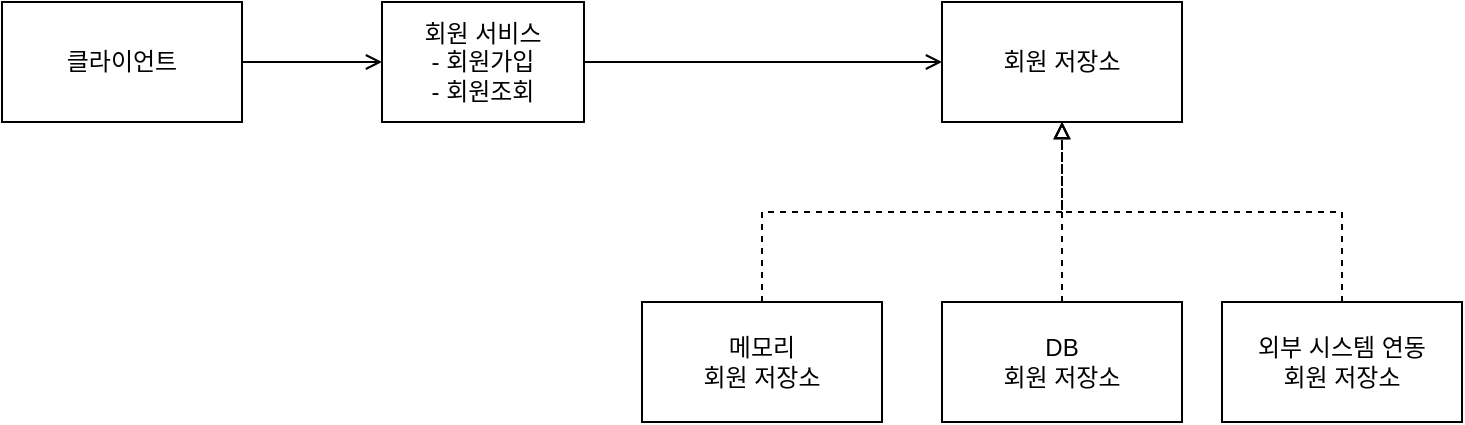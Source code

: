 <mxfile version="16.6.4" type="github" pages="6">
  <diagram id="7_oKPZNJgev2ziM4Nc9u" name="회원 도메인 협력 관계">
    <mxGraphModel dx="2066" dy="1129" grid="1" gridSize="10" guides="1" tooltips="1" connect="1" arrows="1" fold="1" page="1" pageScale="1" pageWidth="827" pageHeight="1169" math="0" shadow="0">
      <root>
        <mxCell id="0" />
        <mxCell id="1" parent="0" />
        <mxCell id="yjo8z-OWuKc4DOPkzoUL-7" style="edgeStyle=orthogonalEdgeStyle;rounded=0;orthogonalLoop=1;jettySize=auto;html=1;exitX=1;exitY=0.5;exitDx=0;exitDy=0;entryX=0;entryY=0.5;entryDx=0;entryDy=0;endArrow=open;endFill=0;" edge="1" parent="1" source="yjo8z-OWuKc4DOPkzoUL-1" target="yjo8z-OWuKc4DOPkzoUL-2">
          <mxGeometry relative="1" as="geometry" />
        </mxCell>
        <mxCell id="yjo8z-OWuKc4DOPkzoUL-1" value="클라이언트" style="rounded=0;whiteSpace=wrap;html=1;" vertex="1" parent="1">
          <mxGeometry x="30" y="380" width="120" height="60" as="geometry" />
        </mxCell>
        <mxCell id="yjo8z-OWuKc4DOPkzoUL-8" style="edgeStyle=orthogonalEdgeStyle;rounded=0;orthogonalLoop=1;jettySize=auto;html=1;exitX=1;exitY=0.5;exitDx=0;exitDy=0;entryX=0;entryY=0.5;entryDx=0;entryDy=0;endArrow=open;endFill=0;" edge="1" parent="1" source="yjo8z-OWuKc4DOPkzoUL-2" target="yjo8z-OWuKc4DOPkzoUL-3">
          <mxGeometry relative="1" as="geometry" />
        </mxCell>
        <mxCell id="yjo8z-OWuKc4DOPkzoUL-2" value="회원 서비스&lt;br&gt;- 회원가입&lt;br&gt;- 회원조회" style="rounded=0;whiteSpace=wrap;html=1;" vertex="1" parent="1">
          <mxGeometry x="220" y="380" width="101" height="60" as="geometry" />
        </mxCell>
        <mxCell id="yjo8z-OWuKc4DOPkzoUL-3" value="회원 저장소" style="rounded=0;whiteSpace=wrap;html=1;" vertex="1" parent="1">
          <mxGeometry x="500" y="380" width="120" height="60" as="geometry" />
        </mxCell>
        <mxCell id="yjo8z-OWuKc4DOPkzoUL-9" style="edgeStyle=orthogonalEdgeStyle;rounded=0;orthogonalLoop=1;jettySize=auto;html=1;exitX=0.5;exitY=0;exitDx=0;exitDy=0;endArrow=block;endFill=0;dashed=1;" edge="1" parent="1" source="yjo8z-OWuKc4DOPkzoUL-4" target="yjo8z-OWuKc4DOPkzoUL-3">
          <mxGeometry relative="1" as="geometry" />
        </mxCell>
        <mxCell id="yjo8z-OWuKc4DOPkzoUL-4" value="메모리&lt;br&gt;회원 저장소" style="rounded=0;whiteSpace=wrap;html=1;" vertex="1" parent="1">
          <mxGeometry x="350" y="530" width="120" height="60" as="geometry" />
        </mxCell>
        <mxCell id="yjo8z-OWuKc4DOPkzoUL-10" style="edgeStyle=orthogonalEdgeStyle;rounded=0;orthogonalLoop=1;jettySize=auto;html=1;exitX=0.5;exitY=0;exitDx=0;exitDy=0;dashed=1;endArrow=block;endFill=0;" edge="1" parent="1" source="yjo8z-OWuKc4DOPkzoUL-5" target="yjo8z-OWuKc4DOPkzoUL-3">
          <mxGeometry relative="1" as="geometry" />
        </mxCell>
        <mxCell id="yjo8z-OWuKc4DOPkzoUL-5" value="DB&lt;br&gt;회원 저장소" style="rounded=0;whiteSpace=wrap;html=1;" vertex="1" parent="1">
          <mxGeometry x="500" y="530" width="120" height="60" as="geometry" />
        </mxCell>
        <mxCell id="yjo8z-OWuKc4DOPkzoUL-11" style="edgeStyle=orthogonalEdgeStyle;rounded=0;orthogonalLoop=1;jettySize=auto;html=1;exitX=0.5;exitY=0;exitDx=0;exitDy=0;entryX=0.5;entryY=1;entryDx=0;entryDy=0;dashed=1;endArrow=block;endFill=0;" edge="1" parent="1" source="yjo8z-OWuKc4DOPkzoUL-6" target="yjo8z-OWuKc4DOPkzoUL-3">
          <mxGeometry relative="1" as="geometry" />
        </mxCell>
        <mxCell id="yjo8z-OWuKc4DOPkzoUL-6" value="외부 시스템 연동&lt;br&gt;회원 저장소" style="rounded=0;whiteSpace=wrap;html=1;" vertex="1" parent="1">
          <mxGeometry x="640" y="530" width="120" height="60" as="geometry" />
        </mxCell>
      </root>
    </mxGraphModel>
  </diagram>
  <diagram id="oJRHZe5y92LYOONhspUc" name="회원 클래스 다이어그램">
    <mxGraphModel dx="2066" dy="1129" grid="1" gridSize="10" guides="1" tooltips="1" connect="1" arrows="1" fold="1" page="1" pageScale="1" pageWidth="827" pageHeight="1169" math="0" shadow="0">
      <root>
        <mxCell id="VnDU42x0up31GAahDCqy-0" />
        <mxCell id="VnDU42x0up31GAahDCqy-1" parent="VnDU42x0up31GAahDCqy-0" />
        <mxCell id="VnDU42x0up31GAahDCqy-2" value="«interface»&lt;br&gt;&lt;b&gt;MemberService&lt;/b&gt;" style="html=1;" vertex="1" parent="VnDU42x0up31GAahDCqy-1">
          <mxGeometry x="90" y="430" width="110" height="50" as="geometry" />
        </mxCell>
        <mxCell id="VnDU42x0up31GAahDCqy-3" value="«interface»&lt;br&gt;&lt;b&gt;MemberRepository&lt;/b&gt;" style="html=1;" vertex="1" parent="VnDU42x0up31GAahDCqy-1">
          <mxGeometry x="460" y="430" width="140" height="50" as="geometry" />
        </mxCell>
        <mxCell id="VnDU42x0up31GAahDCqy-7" style="edgeStyle=orthogonalEdgeStyle;rounded=0;orthogonalLoop=1;jettySize=auto;html=1;exitX=0.5;exitY=0;exitDx=0;exitDy=0;entryX=0.5;entryY=1;entryDx=0;entryDy=0;dashed=1;endArrow=block;endFill=0;" edge="1" parent="VnDU42x0up31GAahDCqy-1" source="VnDU42x0up31GAahDCqy-4" target="VnDU42x0up31GAahDCqy-2">
          <mxGeometry relative="1" as="geometry" />
        </mxCell>
        <mxCell id="VnDU42x0up31GAahDCqy-10" style="edgeStyle=elbowEdgeStyle;rounded=0;orthogonalLoop=1;jettySize=auto;html=1;exitX=1;exitY=0.5;exitDx=0;exitDy=0;entryX=0;entryY=0.5;entryDx=0;entryDy=0;endArrow=open;endFill=0;jumpSize=15;strokeWidth=2;" edge="1" parent="VnDU42x0up31GAahDCqy-1" source="VnDU42x0up31GAahDCqy-4" target="VnDU42x0up31GAahDCqy-3">
          <mxGeometry relative="1" as="geometry" />
        </mxCell>
        <mxCell id="VnDU42x0up31GAahDCqy-4" value="MemberServiceImpl" style="html=1;" vertex="1" parent="VnDU42x0up31GAahDCqy-1">
          <mxGeometry x="90" y="580" width="110" height="50" as="geometry" />
        </mxCell>
        <mxCell id="VnDU42x0up31GAahDCqy-8" style="edgeStyle=orthogonalEdgeStyle;rounded=0;orthogonalLoop=1;jettySize=auto;html=1;entryX=0.5;entryY=1;entryDx=0;entryDy=0;dashed=1;endArrow=block;endFill=0;" edge="1" parent="VnDU42x0up31GAahDCqy-1" source="VnDU42x0up31GAahDCqy-5" target="VnDU42x0up31GAahDCqy-3">
          <mxGeometry relative="1" as="geometry" />
        </mxCell>
        <mxCell id="VnDU42x0up31GAahDCqy-5" value="MemberMemoryRepository" style="html=1;" vertex="1" parent="VnDU42x0up31GAahDCqy-1">
          <mxGeometry x="350" y="580" width="180" height="50" as="geometry" />
        </mxCell>
        <mxCell id="VnDU42x0up31GAahDCqy-9" style="edgeStyle=orthogonalEdgeStyle;rounded=0;orthogonalLoop=1;jettySize=auto;html=1;exitX=0.5;exitY=0;exitDx=0;exitDy=0;dashed=1;endArrow=block;endFill=0;" edge="1" parent="VnDU42x0up31GAahDCqy-1" source="VnDU42x0up31GAahDCqy-6">
          <mxGeometry relative="1" as="geometry">
            <mxPoint x="530" y="480" as="targetPoint" />
          </mxGeometry>
        </mxCell>
        <mxCell id="VnDU42x0up31GAahDCqy-6" value="DbMemberRepository" style="html=1;" vertex="1" parent="VnDU42x0up31GAahDCqy-1">
          <mxGeometry x="570" y="580" width="180" height="50" as="geometry" />
        </mxCell>
      </root>
    </mxGraphModel>
  </diagram>
  <diagram id="y2sm8NDxMecI4t-urv0F" name="회원 객체 다이어그램">
    <mxGraphModel dx="2066" dy="1129" grid="1" gridSize="10" guides="1" tooltips="1" connect="1" arrows="1" fold="1" page="1" pageScale="1" pageWidth="827" pageHeight="1169" math="0" shadow="0">
      <root>
        <mxCell id="XSkewnFS3Ba8Nvu0GNRo-0" />
        <mxCell id="XSkewnFS3Ba8Nvu0GNRo-1" parent="XSkewnFS3Ba8Nvu0GNRo-0" />
        <mxCell id="XSkewnFS3Ba8Nvu0GNRo-7" style="edgeStyle=elbowEdgeStyle;rounded=0;jumpSize=15;orthogonalLoop=1;jettySize=auto;html=1;exitX=1;exitY=0.5;exitDx=0;exitDy=0;endArrow=open;endFill=0;strokeWidth=2;" edge="1" parent="XSkewnFS3Ba8Nvu0GNRo-1" source="XSkewnFS3Ba8Nvu0GNRo-2" target="XSkewnFS3Ba8Nvu0GNRo-3">
          <mxGeometry relative="1" as="geometry" />
        </mxCell>
        <mxCell id="XSkewnFS3Ba8Nvu0GNRo-2" value="클라이언트" style="html=1;" vertex="1" parent="XSkewnFS3Ba8Nvu0GNRo-1">
          <mxGeometry x="110" y="550" width="110" height="50" as="geometry" />
        </mxCell>
        <mxCell id="XSkewnFS3Ba8Nvu0GNRo-8" style="edgeStyle=elbowEdgeStyle;rounded=0;jumpSize=15;orthogonalLoop=1;jettySize=auto;html=1;exitX=1;exitY=0.5;exitDx=0;exitDy=0;endArrow=open;endFill=0;strokeWidth=2;" edge="1" parent="XSkewnFS3Ba8Nvu0GNRo-1" source="XSkewnFS3Ba8Nvu0GNRo-3" target="XSkewnFS3Ba8Nvu0GNRo-4">
          <mxGeometry relative="1" as="geometry" />
        </mxCell>
        <mxCell id="XSkewnFS3Ba8Nvu0GNRo-3" value="회원 서비스" style="html=1;" vertex="1" parent="XSkewnFS3Ba8Nvu0GNRo-1">
          <mxGeometry x="350" y="550" width="110" height="50" as="geometry" />
        </mxCell>
        <mxCell id="XSkewnFS3Ba8Nvu0GNRo-4" value="메모리&lt;br&gt;회원 저장소" style="html=1;" vertex="1" parent="XSkewnFS3Ba8Nvu0GNRo-1">
          <mxGeometry x="580" y="550" width="110" height="50" as="geometry" />
        </mxCell>
      </root>
    </mxGraphModel>
  </diagram>
  <diagram id="-yfGJXEajAwmoYNi0fVT" name="주문 도메인 전체">
    <mxGraphModel dx="2066" dy="1129" grid="1" gridSize="10" guides="1" tooltips="1" connect="1" arrows="1" fold="1" page="1" pageScale="1" pageWidth="827" pageHeight="1169" math="0" shadow="0">
      <root>
        <mxCell id="CMlRbHqqDywuNJyE0Fws-0" />
        <mxCell id="CMlRbHqqDywuNJyE0Fws-1" parent="CMlRbHqqDywuNJyE0Fws-0" />
        <mxCell id="CMlRbHqqDywuNJyE0Fws-20" style="edgeStyle=none;rounded=0;orthogonalLoop=1;jettySize=auto;html=1;exitX=1;exitY=0.25;exitDx=0;exitDy=0;entryX=0;entryY=0.25;entryDx=0;entryDy=0;endArrow=open;endFill=0;strokeWidth=2;" edge="1" parent="CMlRbHqqDywuNJyE0Fws-1" source="CMlRbHqqDywuNJyE0Fws-2" target="CMlRbHqqDywuNJyE0Fws-3">
          <mxGeometry relative="1" as="geometry" />
        </mxCell>
        <mxCell id="CMlRbHqqDywuNJyE0Fws-23" value="1. 주문생성&lt;br&gt;-회원id&lt;br&gt;-상품명&lt;br&gt;-상품가격" style="edgeLabel;html=1;align=center;verticalAlign=middle;resizable=0;points=[];" vertex="1" connectable="0" parent="CMlRbHqqDywuNJyE0Fws-20">
          <mxGeometry x="-0.12" y="2" relative="1" as="geometry">
            <mxPoint x="-4" y="-33" as="offset" />
          </mxGeometry>
        </mxCell>
        <mxCell id="CMlRbHqqDywuNJyE0Fws-2" value="클라이언트" style="rounded=0;whiteSpace=wrap;html=1;" vertex="1" parent="CMlRbHqqDywuNJyE0Fws-1">
          <mxGeometry x="50" y="440" width="120" height="60" as="geometry" />
        </mxCell>
        <mxCell id="CMlRbHqqDywuNJyE0Fws-19" style="rounded=0;orthogonalLoop=1;jettySize=auto;html=1;exitX=0;exitY=1;exitDx=0;exitDy=0;dashed=1;endArrow=open;endFill=0;" edge="1" parent="CMlRbHqqDywuNJyE0Fws-1" source="CMlRbHqqDywuNJyE0Fws-3">
          <mxGeometry relative="1" as="geometry">
            <mxPoint x="170" y="500" as="targetPoint" />
          </mxGeometry>
        </mxCell>
        <mxCell id="CMlRbHqqDywuNJyE0Fws-24" value="4. 주문결과 반환" style="edgeLabel;html=1;align=center;verticalAlign=middle;resizable=0;points=[];" vertex="1" connectable="0" parent="CMlRbHqqDywuNJyE0Fws-19">
          <mxGeometry y="4" relative="1" as="geometry">
            <mxPoint y="6" as="offset" />
          </mxGeometry>
        </mxCell>
        <mxCell id="CMlRbHqqDywuNJyE0Fws-25" value="return" style="edgeLabel;html=1;align=center;verticalAlign=middle;resizable=0;points=[];" vertex="1" connectable="0" parent="CMlRbHqqDywuNJyE0Fws-19">
          <mxGeometry x="-0.28" y="3" relative="1" as="geometry">
            <mxPoint x="-14" y="-13" as="offset" />
          </mxGeometry>
        </mxCell>
        <mxCell id="CMlRbHqqDywuNJyE0Fws-21" style="edgeStyle=orthogonalEdgeStyle;rounded=0;orthogonalLoop=1;jettySize=auto;html=1;exitX=1;exitY=0.25;exitDx=0;exitDy=0;entryX=0;entryY=0.5;entryDx=0;entryDy=0;endArrow=open;endFill=0;strokeWidth=2;" edge="1" parent="CMlRbHqqDywuNJyE0Fws-1" source="CMlRbHqqDywuNJyE0Fws-3" target="CMlRbHqqDywuNJyE0Fws-4">
          <mxGeometry relative="1" as="geometry" />
        </mxCell>
        <mxCell id="CMlRbHqqDywuNJyE0Fws-26" value="2. 회원조회" style="edgeLabel;html=1;align=center;verticalAlign=middle;resizable=0;points=[];" vertex="1" connectable="0" parent="CMlRbHqqDywuNJyE0Fws-21">
          <mxGeometry x="-0.075" y="2" relative="1" as="geometry">
            <mxPoint x="-28" as="offset" />
          </mxGeometry>
        </mxCell>
        <mxCell id="CMlRbHqqDywuNJyE0Fws-22" style="edgeStyle=orthogonalEdgeStyle;rounded=0;orthogonalLoop=1;jettySize=auto;html=1;exitX=1;exitY=0.75;exitDx=0;exitDy=0;entryX=0;entryY=0.5;entryDx=0;entryDy=0;endArrow=open;endFill=0;strokeWidth=2;" edge="1" parent="CMlRbHqqDywuNJyE0Fws-1" source="CMlRbHqqDywuNJyE0Fws-3" target="CMlRbHqqDywuNJyE0Fws-6">
          <mxGeometry relative="1" as="geometry" />
        </mxCell>
        <mxCell id="CMlRbHqqDywuNJyE0Fws-27" value="3. 할인적용" style="edgeLabel;html=1;align=center;verticalAlign=middle;resizable=0;points=[];" vertex="1" connectable="0" parent="CMlRbHqqDywuNJyE0Fws-22">
          <mxGeometry x="-0.253" y="-3" relative="1" as="geometry">
            <mxPoint x="-27" as="offset" />
          </mxGeometry>
        </mxCell>
        <mxCell id="CMlRbHqqDywuNJyE0Fws-3" value="주문 서비스 역활" style="rounded=0;whiteSpace=wrap;html=1;" vertex="1" parent="CMlRbHqqDywuNJyE0Fws-1">
          <mxGeometry x="270" y="440" width="120" height="60" as="geometry" />
        </mxCell>
        <mxCell id="CMlRbHqqDywuNJyE0Fws-4" value="회원 저장소 역활" style="rounded=0;whiteSpace=wrap;html=1;" vertex="1" parent="CMlRbHqqDywuNJyE0Fws-1">
          <mxGeometry x="550" y="280" width="120" height="60" as="geometry" />
        </mxCell>
        <mxCell id="CMlRbHqqDywuNJyE0Fws-6" value="할인 정책 역활" style="rounded=0;whiteSpace=wrap;html=1;" vertex="1" parent="CMlRbHqqDywuNJyE0Fws-1">
          <mxGeometry x="550" y="600" width="120" height="60" as="geometry" />
        </mxCell>
        <mxCell id="CMlRbHqqDywuNJyE0Fws-12" style="edgeStyle=orthogonalEdgeStyle;rounded=0;orthogonalLoop=1;jettySize=auto;html=1;entryX=0.5;entryY=1;entryDx=0;entryDy=0;endArrow=block;endFill=0;dashed=1;" edge="1" parent="CMlRbHqqDywuNJyE0Fws-1" source="CMlRbHqqDywuNJyE0Fws-7" target="CMlRbHqqDywuNJyE0Fws-4">
          <mxGeometry relative="1" as="geometry" />
        </mxCell>
        <mxCell id="CMlRbHqqDywuNJyE0Fws-7" value="메모리&lt;br&gt;회원 저장소" style="rounded=0;whiteSpace=wrap;html=1;" vertex="1" parent="CMlRbHqqDywuNJyE0Fws-1">
          <mxGeometry x="480" y="380" width="120" height="60" as="geometry" />
        </mxCell>
        <mxCell id="CMlRbHqqDywuNJyE0Fws-15" style="edgeStyle=orthogonalEdgeStyle;rounded=0;orthogonalLoop=1;jettySize=auto;html=1;exitX=0.5;exitY=0;exitDx=0;exitDy=0;entryX=0.5;entryY=1;entryDx=0;entryDy=0;dashed=1;endArrow=block;endFill=0;" edge="1" parent="CMlRbHqqDywuNJyE0Fws-1" source="CMlRbHqqDywuNJyE0Fws-8" target="CMlRbHqqDywuNJyE0Fws-4">
          <mxGeometry relative="1" as="geometry" />
        </mxCell>
        <mxCell id="CMlRbHqqDywuNJyE0Fws-8" value="DB&lt;br&gt;회원 저장소" style="rounded=0;whiteSpace=wrap;html=1;" vertex="1" parent="CMlRbHqqDywuNJyE0Fws-1">
          <mxGeometry x="640" y="380" width="120" height="60" as="geometry" />
        </mxCell>
        <mxCell id="CMlRbHqqDywuNJyE0Fws-16" style="edgeStyle=orthogonalEdgeStyle;rounded=0;orthogonalLoop=1;jettySize=auto;html=1;exitX=0.5;exitY=0;exitDx=0;exitDy=0;entryX=0.5;entryY=1;entryDx=0;entryDy=0;dashed=1;endArrow=block;endFill=0;" edge="1" parent="CMlRbHqqDywuNJyE0Fws-1" source="CMlRbHqqDywuNJyE0Fws-9" target="CMlRbHqqDywuNJyE0Fws-3">
          <mxGeometry relative="1" as="geometry" />
        </mxCell>
        <mxCell id="CMlRbHqqDywuNJyE0Fws-9" value="주문 서비스 구현체" style="rounded=0;whiteSpace=wrap;html=1;" vertex="1" parent="CMlRbHqqDywuNJyE0Fws-1">
          <mxGeometry x="270" y="555" width="120" height="60" as="geometry" />
        </mxCell>
        <mxCell id="CMlRbHqqDywuNJyE0Fws-17" style="edgeStyle=orthogonalEdgeStyle;rounded=0;orthogonalLoop=1;jettySize=auto;html=1;exitX=0.5;exitY=0;exitDx=0;exitDy=0;dashed=1;endArrow=block;endFill=0;" edge="1" parent="CMlRbHqqDywuNJyE0Fws-1" source="CMlRbHqqDywuNJyE0Fws-10" target="CMlRbHqqDywuNJyE0Fws-6">
          <mxGeometry relative="1" as="geometry" />
        </mxCell>
        <mxCell id="CMlRbHqqDywuNJyE0Fws-10" value="정액&lt;br&gt;할인 정책" style="rounded=0;whiteSpace=wrap;html=1;" vertex="1" parent="CMlRbHqqDywuNJyE0Fws-1">
          <mxGeometry x="480" y="700" width="120" height="60" as="geometry" />
        </mxCell>
        <mxCell id="CMlRbHqqDywuNJyE0Fws-18" style="edgeStyle=orthogonalEdgeStyle;rounded=0;orthogonalLoop=1;jettySize=auto;html=1;exitX=0.5;exitY=0;exitDx=0;exitDy=0;dashed=1;endArrow=block;endFill=0;" edge="1" parent="CMlRbHqqDywuNJyE0Fws-1" source="CMlRbHqqDywuNJyE0Fws-11" target="CMlRbHqqDywuNJyE0Fws-6">
          <mxGeometry relative="1" as="geometry" />
        </mxCell>
        <mxCell id="CMlRbHqqDywuNJyE0Fws-11" value="정률&lt;br&gt;할인 정책" style="rounded=0;whiteSpace=wrap;html=1;" vertex="1" parent="CMlRbHqqDywuNJyE0Fws-1">
          <mxGeometry x="640" y="700" width="120" height="60" as="geometry" />
        </mxCell>
      </root>
    </mxGraphModel>
  </diagram>
  <diagram id="L_ti5ZeGv-MzoLCpITRS" name="주문 도메인 클래스 다이어그램">
    <mxGraphModel dx="2066" dy="1129" grid="1" gridSize="10" guides="1" tooltips="1" connect="1" arrows="1" fold="1" page="1" pageScale="1" pageWidth="827" pageHeight="1169" math="0" shadow="0">
      <root>
        <mxCell id="Apug4Qp4zbuEeovQeHYW-0" />
        <mxCell id="Apug4Qp4zbuEeovQeHYW-1" parent="Apug4Qp4zbuEeovQeHYW-0" />
        <mxCell id="Apug4Qp4zbuEeovQeHYW-2" value="«interface»&lt;br&gt;&lt;b&gt;OrderService&lt;/b&gt;" style="html=1;" vertex="1" parent="Apug4Qp4zbuEeovQeHYW-1">
          <mxGeometry x="30" y="150" width="110" height="50" as="geometry" />
        </mxCell>
        <mxCell id="Apug4Qp4zbuEeovQeHYW-11" style="edgeStyle=orthogonalEdgeStyle;rounded=0;orthogonalLoop=1;jettySize=auto;html=1;exitX=1;exitY=0.5;exitDx=0;exitDy=0;entryX=0;entryY=0.5;entryDx=0;entryDy=0;endArrow=open;endFill=0;strokeWidth=2;" edge="1" parent="Apug4Qp4zbuEeovQeHYW-1" source="Apug4Qp4zbuEeovQeHYW-3" target="Apug4Qp4zbuEeovQeHYW-4">
          <mxGeometry relative="1" as="geometry" />
        </mxCell>
        <mxCell id="Apug4Qp4zbuEeovQeHYW-12" style="edgeStyle=orthogonalEdgeStyle;rounded=0;orthogonalLoop=1;jettySize=auto;html=1;exitX=1;exitY=0.5;exitDx=0;exitDy=0;entryX=0;entryY=0.5;entryDx=0;entryDy=0;endArrow=open;endFill=0;strokeWidth=2;" edge="1" parent="Apug4Qp4zbuEeovQeHYW-1" source="Apug4Qp4zbuEeovQeHYW-3" target="Apug4Qp4zbuEeovQeHYW-7">
          <mxGeometry relative="1" as="geometry" />
        </mxCell>
        <mxCell id="Apug4Qp4zbuEeovQeHYW-13" style="edgeStyle=orthogonalEdgeStyle;rounded=0;orthogonalLoop=1;jettySize=auto;html=1;exitX=0.5;exitY=0;exitDx=0;exitDy=0;entryX=0.5;entryY=1;entryDx=0;entryDy=0;endArrow=block;endFill=0;strokeWidth=1;dashed=1;" edge="1" parent="Apug4Qp4zbuEeovQeHYW-1" source="Apug4Qp4zbuEeovQeHYW-3" target="Apug4Qp4zbuEeovQeHYW-2">
          <mxGeometry relative="1" as="geometry" />
        </mxCell>
        <mxCell id="Apug4Qp4zbuEeovQeHYW-3" value="OrderServiceImpl" style="rounded=0;whiteSpace=wrap;html=1;" vertex="1" parent="Apug4Qp4zbuEeovQeHYW-1">
          <mxGeometry x="30" y="260" width="110" height="50" as="geometry" />
        </mxCell>
        <mxCell id="Apug4Qp4zbuEeovQeHYW-4" value="«interface»&lt;br&gt;&lt;b&gt;MemberRepository&lt;/b&gt;" style="html=1;" vertex="1" parent="Apug4Qp4zbuEeovQeHYW-1">
          <mxGeometry x="270" y="140" width="150" height="50" as="geometry" />
        </mxCell>
        <mxCell id="Apug4Qp4zbuEeovQeHYW-15" style="edgeStyle=orthogonalEdgeStyle;rounded=0;orthogonalLoop=1;jettySize=auto;html=1;exitX=0.5;exitY=0;exitDx=0;exitDy=0;entryX=0.5;entryY=1;entryDx=0;entryDy=0;dashed=1;endArrow=block;endFill=0;strokeWidth=1;" edge="1" parent="Apug4Qp4zbuEeovQeHYW-1" source="Apug4Qp4zbuEeovQeHYW-5" target="Apug4Qp4zbuEeovQeHYW-4">
          <mxGeometry relative="1" as="geometry" />
        </mxCell>
        <mxCell id="Apug4Qp4zbuEeovQeHYW-5" value="MemoryMemberRepository" style="rounded=0;whiteSpace=wrap;html=1;" vertex="1" parent="Apug4Qp4zbuEeovQeHYW-1">
          <mxGeometry x="270" y="260" width="150" height="50" as="geometry" />
        </mxCell>
        <mxCell id="Apug4Qp4zbuEeovQeHYW-16" style="edgeStyle=orthogonalEdgeStyle;rounded=0;orthogonalLoop=1;jettySize=auto;html=1;exitX=0.5;exitY=0;exitDx=0;exitDy=0;dashed=1;endArrow=block;endFill=0;strokeWidth=1;entryX=0.5;entryY=1;entryDx=0;entryDy=0;" edge="1" parent="Apug4Qp4zbuEeovQeHYW-1" source="Apug4Qp4zbuEeovQeHYW-6" target="Apug4Qp4zbuEeovQeHYW-4">
          <mxGeometry relative="1" as="geometry">
            <mxPoint x="340" y="190" as="targetPoint" />
          </mxGeometry>
        </mxCell>
        <mxCell id="Apug4Qp4zbuEeovQeHYW-6" value="DbMemberRepository" style="rounded=0;whiteSpace=wrap;html=1;" vertex="1" parent="Apug4Qp4zbuEeovQeHYW-1">
          <mxGeometry x="460" y="260" width="150" height="50" as="geometry" />
        </mxCell>
        <mxCell id="Apug4Qp4zbuEeovQeHYW-7" value="«interface»&lt;br&gt;&lt;b&gt;DiscountPolicy&lt;/b&gt;" style="html=1;" vertex="1" parent="Apug4Qp4zbuEeovQeHYW-1">
          <mxGeometry x="270" y="400" width="150" height="50" as="geometry" />
        </mxCell>
        <mxCell id="Apug4Qp4zbuEeovQeHYW-17" style="edgeStyle=orthogonalEdgeStyle;rounded=0;orthogonalLoop=1;jettySize=auto;html=1;exitX=0.5;exitY=0;exitDx=0;exitDy=0;entryX=0.5;entryY=1;entryDx=0;entryDy=0;dashed=1;endArrow=block;endFill=0;strokeWidth=1;" edge="1" parent="Apug4Qp4zbuEeovQeHYW-1" source="Apug4Qp4zbuEeovQeHYW-8" target="Apug4Qp4zbuEeovQeHYW-7">
          <mxGeometry relative="1" as="geometry" />
        </mxCell>
        <mxCell id="Apug4Qp4zbuEeovQeHYW-8" value="FixDiscountPolicy" style="rounded=0;whiteSpace=wrap;html=1;" vertex="1" parent="Apug4Qp4zbuEeovQeHYW-1">
          <mxGeometry x="270" y="490" width="150" height="50" as="geometry" />
        </mxCell>
        <mxCell id="Apug4Qp4zbuEeovQeHYW-18" style="edgeStyle=orthogonalEdgeStyle;rounded=0;orthogonalLoop=1;jettySize=auto;html=1;exitX=0.5;exitY=0;exitDx=0;exitDy=0;dashed=1;endArrow=block;endFill=0;strokeWidth=1;" edge="1" parent="Apug4Qp4zbuEeovQeHYW-1" source="Apug4Qp4zbuEeovQeHYW-9" target="Apug4Qp4zbuEeovQeHYW-7">
          <mxGeometry relative="1" as="geometry">
            <mxPoint x="290" y="470" as="targetPoint" />
          </mxGeometry>
        </mxCell>
        <mxCell id="Apug4Qp4zbuEeovQeHYW-9" value="RateDiscountPolicy" style="rounded=0;whiteSpace=wrap;html=1;" vertex="1" parent="Apug4Qp4zbuEeovQeHYW-1">
          <mxGeometry x="450" y="490" width="150" height="50" as="geometry" />
        </mxCell>
      </root>
    </mxGraphModel>
  </diagram>
  <diagram id="uCiTTBoKxInRvO4UOukx" name="주문 도메인 객체 다이어그램">
    <mxGraphModel dx="2066" dy="1129" grid="1" gridSize="10" guides="1" tooltips="1" connect="1" arrows="1" fold="1" page="1" pageScale="1" pageWidth="827" pageHeight="1169" math="0" shadow="0">
      <root>
        <mxCell id="fM7dIrJZv6q6Yx-7KJBL-0" />
        <mxCell id="fM7dIrJZv6q6Yx-7KJBL-1" parent="fM7dIrJZv6q6Yx-7KJBL-0" />
        <mxCell id="fM7dIrJZv6q6Yx-7KJBL-9" style="edgeStyle=orthogonalEdgeStyle;rounded=0;orthogonalLoop=1;jettySize=auto;html=1;exitX=1;exitY=0.5;exitDx=0;exitDy=0;endArrow=open;endFill=0;strokeWidth=2;" edge="1" parent="fM7dIrJZv6q6Yx-7KJBL-1" source="fM7dIrJZv6q6Yx-7KJBL-2" target="fM7dIrJZv6q6Yx-7KJBL-3">
          <mxGeometry relative="1" as="geometry" />
        </mxCell>
        <mxCell id="fM7dIrJZv6q6Yx-7KJBL-2" value="클라이언트" style="rounded=0;whiteSpace=wrap;html=1;" vertex="1" parent="fM7dIrJZv6q6Yx-7KJBL-1">
          <mxGeometry x="120" y="500" width="120" height="60" as="geometry" />
        </mxCell>
        <mxCell id="fM7dIrJZv6q6Yx-7KJBL-7" style="edgeStyle=orthogonalEdgeStyle;rounded=0;orthogonalLoop=1;jettySize=auto;html=1;exitX=1;exitY=0.5;exitDx=0;exitDy=0;entryX=0;entryY=0.5;entryDx=0;entryDy=0;endArrow=open;endFill=0;strokeWidth=2;" edge="1" parent="fM7dIrJZv6q6Yx-7KJBL-1" source="fM7dIrJZv6q6Yx-7KJBL-3" target="fM7dIrJZv6q6Yx-7KJBL-5">
          <mxGeometry relative="1" as="geometry" />
        </mxCell>
        <mxCell id="fM7dIrJZv6q6Yx-7KJBL-8" style="edgeStyle=orthogonalEdgeStyle;rounded=0;orthogonalLoop=1;jettySize=auto;html=1;exitX=1;exitY=0.5;exitDx=0;exitDy=0;entryX=0;entryY=0.5;entryDx=0;entryDy=0;endArrow=open;endFill=0;strokeWidth=2;" edge="1" parent="fM7dIrJZv6q6Yx-7KJBL-1" source="fM7dIrJZv6q6Yx-7KJBL-3" target="fM7dIrJZv6q6Yx-7KJBL-4">
          <mxGeometry relative="1" as="geometry" />
        </mxCell>
        <mxCell id="fM7dIrJZv6q6Yx-7KJBL-3" value="주문 서비스 구현체" style="rounded=0;whiteSpace=wrap;html=1;" vertex="1" parent="fM7dIrJZv6q6Yx-7KJBL-1">
          <mxGeometry x="310" y="500" width="120" height="60" as="geometry" />
        </mxCell>
        <mxCell id="fM7dIrJZv6q6Yx-7KJBL-4" value="메모리&lt;br&gt;회원 저장소" style="rounded=0;whiteSpace=wrap;html=1;" vertex="1" parent="fM7dIrJZv6q6Yx-7KJBL-1">
          <mxGeometry x="500" y="432" width="120" height="60" as="geometry" />
        </mxCell>
        <mxCell id="fM7dIrJZv6q6Yx-7KJBL-5" value="정액&lt;br&gt;할인 정책" style="rounded=0;whiteSpace=wrap;html=1;" vertex="1" parent="fM7dIrJZv6q6Yx-7KJBL-1">
          <mxGeometry x="500" y="570" width="120" height="60" as="geometry" />
        </mxCell>
      </root>
    </mxGraphModel>
  </diagram>
</mxfile>
